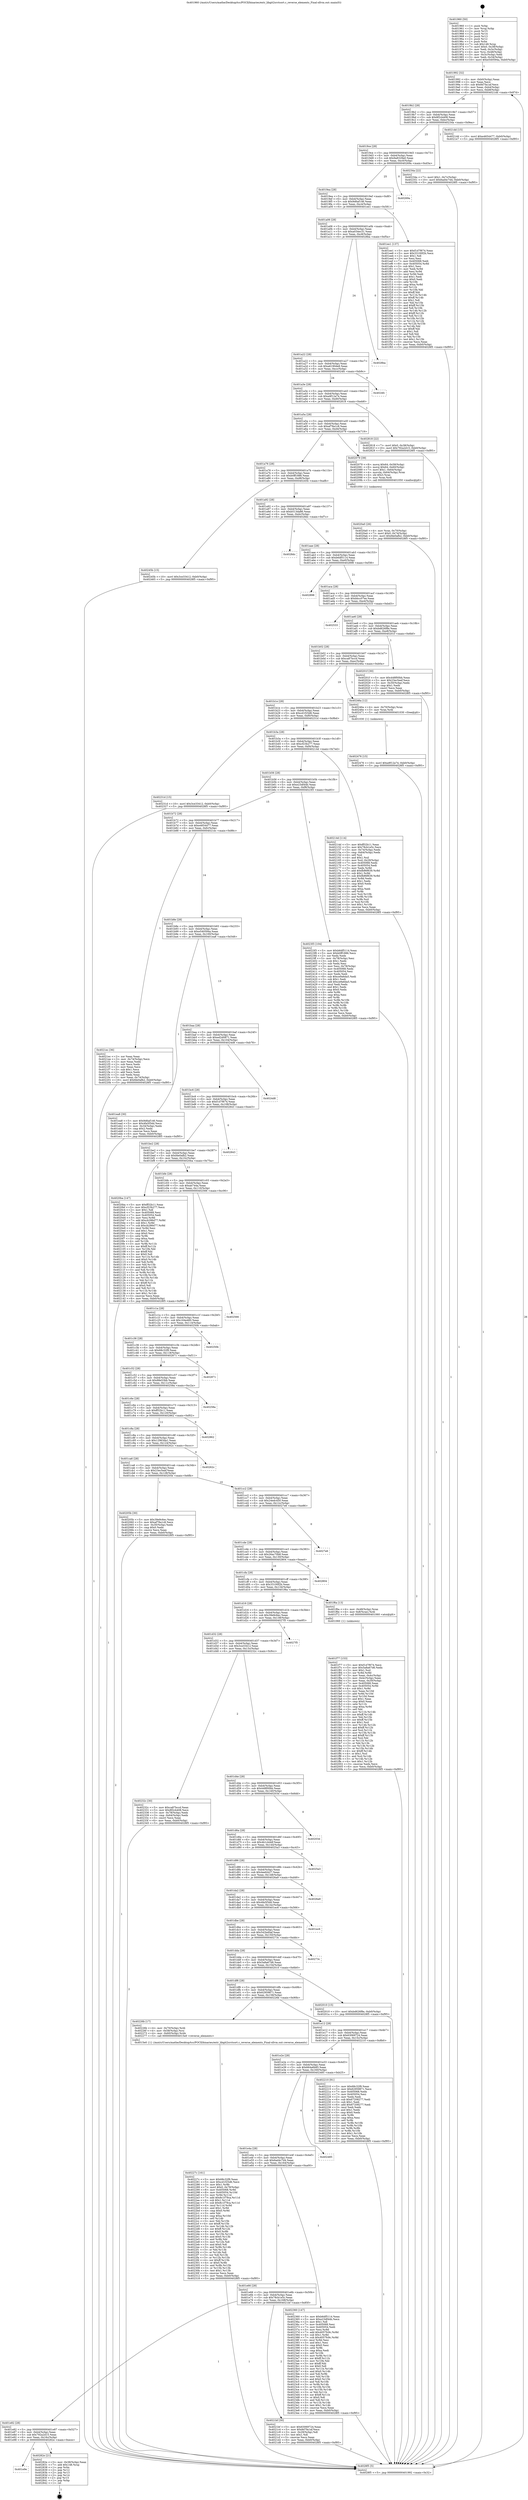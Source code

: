 digraph "0x401960" {
  label = "0x401960 (/mnt/c/Users/mathe/Desktop/tcc/POCII/binaries/extr_libgit2srctsort.c_reverse_elements_Final-ollvm.out::main(0))"
  labelloc = "t"
  node[shape=record]

  Entry [label="",width=0.3,height=0.3,shape=circle,fillcolor=black,style=filled]
  "0x401992" [label="{
     0x401992 [32]\l
     | [instrs]\l
     &nbsp;&nbsp;0x401992 \<+6\>: mov -0xb0(%rbp),%eax\l
     &nbsp;&nbsp;0x401998 \<+2\>: mov %eax,%ecx\l
     &nbsp;&nbsp;0x40199a \<+6\>: sub $0x8d7fa1af,%ecx\l
     &nbsp;&nbsp;0x4019a0 \<+6\>: mov %eax,-0xb4(%rbp)\l
     &nbsp;&nbsp;0x4019a6 \<+6\>: mov %ecx,-0xb8(%rbp)\l
     &nbsp;&nbsp;0x4019ac \<+6\>: je 00000000004021dd \<main+0x87d\>\l
  }"]
  "0x4021dd" [label="{
     0x4021dd [15]\l
     | [instrs]\l
     &nbsp;&nbsp;0x4021dd \<+10\>: movl $0xe4654477,-0xb0(%rbp)\l
     &nbsp;&nbsp;0x4021e7 \<+5\>: jmp 00000000004028f5 \<main+0xf95\>\l
  }"]
  "0x4019b2" [label="{
     0x4019b2 [28]\l
     | [instrs]\l
     &nbsp;&nbsp;0x4019b2 \<+5\>: jmp 00000000004019b7 \<main+0x57\>\l
     &nbsp;&nbsp;0x4019b7 \<+6\>: mov -0xb4(%rbp),%eax\l
     &nbsp;&nbsp;0x4019bd \<+5\>: sub $0x8f2cb408,%eax\l
     &nbsp;&nbsp;0x4019c2 \<+6\>: mov %eax,-0xbc(%rbp)\l
     &nbsp;&nbsp;0x4019c8 \<+6\>: je 000000000040234a \<main+0x9ea\>\l
  }"]
  Exit [label="",width=0.3,height=0.3,shape=circle,fillcolor=black,style=filled,peripheries=2]
  "0x40234a" [label="{
     0x40234a [22]\l
     | [instrs]\l
     &nbsp;&nbsp;0x40234a \<+7\>: movl $0x1,-0x7c(%rbp)\l
     &nbsp;&nbsp;0x402351 \<+10\>: movl $0x6ad4c7d4,-0xb0(%rbp)\l
     &nbsp;&nbsp;0x40235b \<+5\>: jmp 00000000004028f5 \<main+0xf95\>\l
  }"]
  "0x4019ce" [label="{
     0x4019ce [28]\l
     | [instrs]\l
     &nbsp;&nbsp;0x4019ce \<+5\>: jmp 00000000004019d3 \<main+0x73\>\l
     &nbsp;&nbsp;0x4019d3 \<+6\>: mov -0xb4(%rbp),%eax\l
     &nbsp;&nbsp;0x4019d9 \<+5\>: sub $0x9a8329a0,%eax\l
     &nbsp;&nbsp;0x4019de \<+6\>: mov %eax,-0xc0(%rbp)\l
     &nbsp;&nbsp;0x4019e4 \<+6\>: je 000000000040269a \<main+0xd3a\>\l
  }"]
  "0x401e9e" [label="{
     0x401e9e\l
  }", style=dashed]
  "0x40269a" [label="{
     0x40269a\l
  }", style=dashed]
  "0x4019ea" [label="{
     0x4019ea [28]\l
     | [instrs]\l
     &nbsp;&nbsp;0x4019ea \<+5\>: jmp 00000000004019ef \<main+0x8f\>\l
     &nbsp;&nbsp;0x4019ef \<+6\>: mov -0xb4(%rbp),%eax\l
     &nbsp;&nbsp;0x4019f5 \<+5\>: sub $0x9d6af146,%eax\l
     &nbsp;&nbsp;0x4019fa \<+6\>: mov %eax,-0xc4(%rbp)\l
     &nbsp;&nbsp;0x401a00 \<+6\>: je 0000000000401ee1 \<main+0x581\>\l
  }"]
  "0x40282e" [label="{
     0x40282e [21]\l
     | [instrs]\l
     &nbsp;&nbsp;0x40282e \<+3\>: mov -0x38(%rbp),%eax\l
     &nbsp;&nbsp;0x402831 \<+7\>: add $0x148,%rsp\l
     &nbsp;&nbsp;0x402838 \<+1\>: pop %rbx\l
     &nbsp;&nbsp;0x402839 \<+2\>: pop %r12\l
     &nbsp;&nbsp;0x40283b \<+2\>: pop %r13\l
     &nbsp;&nbsp;0x40283d \<+2\>: pop %r14\l
     &nbsp;&nbsp;0x40283f \<+2\>: pop %r15\l
     &nbsp;&nbsp;0x402841 \<+1\>: pop %rbp\l
     &nbsp;&nbsp;0x402842 \<+1\>: ret\l
  }"]
  "0x401ee1" [label="{
     0x401ee1 [137]\l
     | [instrs]\l
     &nbsp;&nbsp;0x401ee1 \<+5\>: mov $0xf1d7f674,%eax\l
     &nbsp;&nbsp;0x401ee6 \<+5\>: mov $0x33100f2b,%ecx\l
     &nbsp;&nbsp;0x401eeb \<+2\>: mov $0x1,%dl\l
     &nbsp;&nbsp;0x401eed \<+2\>: xor %esi,%esi\l
     &nbsp;&nbsp;0x401eef \<+7\>: mov 0x405068,%edi\l
     &nbsp;&nbsp;0x401ef6 \<+8\>: mov 0x405054,%r8d\l
     &nbsp;&nbsp;0x401efe \<+3\>: sub $0x1,%esi\l
     &nbsp;&nbsp;0x401f01 \<+3\>: mov %edi,%r9d\l
     &nbsp;&nbsp;0x401f04 \<+3\>: add %esi,%r9d\l
     &nbsp;&nbsp;0x401f07 \<+4\>: imul %r9d,%edi\l
     &nbsp;&nbsp;0x401f0b \<+3\>: and $0x1,%edi\l
     &nbsp;&nbsp;0x401f0e \<+3\>: cmp $0x0,%edi\l
     &nbsp;&nbsp;0x401f11 \<+4\>: sete %r10b\l
     &nbsp;&nbsp;0x401f15 \<+4\>: cmp $0xa,%r8d\l
     &nbsp;&nbsp;0x401f19 \<+4\>: setl %r11b\l
     &nbsp;&nbsp;0x401f1d \<+3\>: mov %r10b,%bl\l
     &nbsp;&nbsp;0x401f20 \<+3\>: xor $0xff,%bl\l
     &nbsp;&nbsp;0x401f23 \<+3\>: mov %r11b,%r14b\l
     &nbsp;&nbsp;0x401f26 \<+4\>: xor $0xff,%r14b\l
     &nbsp;&nbsp;0x401f2a \<+3\>: xor $0x1,%dl\l
     &nbsp;&nbsp;0x401f2d \<+3\>: mov %bl,%r15b\l
     &nbsp;&nbsp;0x401f30 \<+4\>: and $0xff,%r15b\l
     &nbsp;&nbsp;0x401f34 \<+3\>: and %dl,%r10b\l
     &nbsp;&nbsp;0x401f37 \<+3\>: mov %r14b,%r12b\l
     &nbsp;&nbsp;0x401f3a \<+4\>: and $0xff,%r12b\l
     &nbsp;&nbsp;0x401f3e \<+3\>: and %dl,%r11b\l
     &nbsp;&nbsp;0x401f41 \<+3\>: or %r10b,%r15b\l
     &nbsp;&nbsp;0x401f44 \<+3\>: or %r11b,%r12b\l
     &nbsp;&nbsp;0x401f47 \<+3\>: xor %r12b,%r15b\l
     &nbsp;&nbsp;0x401f4a \<+3\>: or %r14b,%bl\l
     &nbsp;&nbsp;0x401f4d \<+3\>: xor $0xff,%bl\l
     &nbsp;&nbsp;0x401f50 \<+3\>: or $0x1,%dl\l
     &nbsp;&nbsp;0x401f53 \<+2\>: and %dl,%bl\l
     &nbsp;&nbsp;0x401f55 \<+3\>: or %bl,%r15b\l
     &nbsp;&nbsp;0x401f58 \<+4\>: test $0x1,%r15b\l
     &nbsp;&nbsp;0x401f5c \<+3\>: cmovne %ecx,%eax\l
     &nbsp;&nbsp;0x401f5f \<+6\>: mov %eax,-0xb0(%rbp)\l
     &nbsp;&nbsp;0x401f65 \<+5\>: jmp 00000000004028f5 \<main+0xf95\>\l
  }"]
  "0x401a06" [label="{
     0x401a06 [28]\l
     | [instrs]\l
     &nbsp;&nbsp;0x401a06 \<+5\>: jmp 0000000000401a0b \<main+0xab\>\l
     &nbsp;&nbsp;0x401a0b \<+6\>: mov -0xb4(%rbp),%eax\l
     &nbsp;&nbsp;0x401a11 \<+5\>: sub $0xa034ec31,%eax\l
     &nbsp;&nbsp;0x401a16 \<+6\>: mov %eax,-0xc8(%rbp)\l
     &nbsp;&nbsp;0x401a1c \<+6\>: je 00000000004028ba \<main+0xf5a\>\l
  }"]
  "0x402476" [label="{
     0x402476 [15]\l
     | [instrs]\l
     &nbsp;&nbsp;0x402476 \<+10\>: movl $0xa9f12a74,-0xb0(%rbp)\l
     &nbsp;&nbsp;0x402480 \<+5\>: jmp 00000000004028f5 \<main+0xf95\>\l
  }"]
  "0x4028ba" [label="{
     0x4028ba\l
  }", style=dashed]
  "0x401a22" [label="{
     0x401a22 [28]\l
     | [instrs]\l
     &nbsp;&nbsp;0x401a22 \<+5\>: jmp 0000000000401a27 \<main+0xc7\>\l
     &nbsp;&nbsp;0x401a27 \<+6\>: mov -0xb4(%rbp),%eax\l
     &nbsp;&nbsp;0x401a2d \<+5\>: sub $0xa6190de8,%eax\l
     &nbsp;&nbsp;0x401a32 \<+6\>: mov %eax,-0xcc(%rbp)\l
     &nbsp;&nbsp;0x401a38 \<+6\>: je 00000000004024fc \<main+0xb9c\>\l
  }"]
  "0x40227c" [label="{
     0x40227c [161]\l
     | [instrs]\l
     &nbsp;&nbsp;0x40227c \<+5\>: mov $0x68c32f9,%eax\l
     &nbsp;&nbsp;0x402281 \<+5\>: mov $0xcd1f25d6,%ecx\l
     &nbsp;&nbsp;0x402286 \<+3\>: mov $0x1,%r8b\l
     &nbsp;&nbsp;0x402289 \<+7\>: movl $0x0,-0x78(%rbp)\l
     &nbsp;&nbsp;0x402290 \<+8\>: mov 0x405068,%r9d\l
     &nbsp;&nbsp;0x402298 \<+8\>: mov 0x405054,%r10d\l
     &nbsp;&nbsp;0x4022a0 \<+3\>: mov %r9d,%r11d\l
     &nbsp;&nbsp;0x4022a3 \<+7\>: add $0x8c1f79ca,%r11d\l
     &nbsp;&nbsp;0x4022aa \<+4\>: sub $0x1,%r11d\l
     &nbsp;&nbsp;0x4022ae \<+7\>: sub $0x8c1f79ca,%r11d\l
     &nbsp;&nbsp;0x4022b5 \<+4\>: imul %r11d,%r9d\l
     &nbsp;&nbsp;0x4022b9 \<+4\>: and $0x1,%r9d\l
     &nbsp;&nbsp;0x4022bd \<+4\>: cmp $0x0,%r9d\l
     &nbsp;&nbsp;0x4022c1 \<+3\>: sete %bl\l
     &nbsp;&nbsp;0x4022c4 \<+4\>: cmp $0xa,%r10d\l
     &nbsp;&nbsp;0x4022c8 \<+4\>: setl %r14b\l
     &nbsp;&nbsp;0x4022cc \<+3\>: mov %bl,%r15b\l
     &nbsp;&nbsp;0x4022cf \<+4\>: xor $0xff,%r15b\l
     &nbsp;&nbsp;0x4022d3 \<+3\>: mov %r14b,%r12b\l
     &nbsp;&nbsp;0x4022d6 \<+4\>: xor $0xff,%r12b\l
     &nbsp;&nbsp;0x4022da \<+4\>: xor $0x0,%r8b\l
     &nbsp;&nbsp;0x4022de \<+3\>: mov %r15b,%r13b\l
     &nbsp;&nbsp;0x4022e1 \<+4\>: and $0x0,%r13b\l
     &nbsp;&nbsp;0x4022e5 \<+3\>: and %r8b,%bl\l
     &nbsp;&nbsp;0x4022e8 \<+3\>: mov %r12b,%dl\l
     &nbsp;&nbsp;0x4022eb \<+3\>: and $0x0,%dl\l
     &nbsp;&nbsp;0x4022ee \<+3\>: and %r8b,%r14b\l
     &nbsp;&nbsp;0x4022f1 \<+3\>: or %bl,%r13b\l
     &nbsp;&nbsp;0x4022f4 \<+3\>: or %r14b,%dl\l
     &nbsp;&nbsp;0x4022f7 \<+3\>: xor %dl,%r13b\l
     &nbsp;&nbsp;0x4022fa \<+3\>: or %r12b,%r15b\l
     &nbsp;&nbsp;0x4022fd \<+4\>: xor $0xff,%r15b\l
     &nbsp;&nbsp;0x402301 \<+4\>: or $0x0,%r8b\l
     &nbsp;&nbsp;0x402305 \<+3\>: and %r8b,%r15b\l
     &nbsp;&nbsp;0x402308 \<+3\>: or %r15b,%r13b\l
     &nbsp;&nbsp;0x40230b \<+4\>: test $0x1,%r13b\l
     &nbsp;&nbsp;0x40230f \<+3\>: cmovne %ecx,%eax\l
     &nbsp;&nbsp;0x402312 \<+6\>: mov %eax,-0xb0(%rbp)\l
     &nbsp;&nbsp;0x402318 \<+5\>: jmp 00000000004028f5 \<main+0xf95\>\l
  }"]
  "0x4024fc" [label="{
     0x4024fc\l
  }", style=dashed]
  "0x401a3e" [label="{
     0x401a3e [28]\l
     | [instrs]\l
     &nbsp;&nbsp;0x401a3e \<+5\>: jmp 0000000000401a43 \<main+0xe3\>\l
     &nbsp;&nbsp;0x401a43 \<+6\>: mov -0xb4(%rbp),%eax\l
     &nbsp;&nbsp;0x401a49 \<+5\>: sub $0xa9f12a74,%eax\l
     &nbsp;&nbsp;0x401a4e \<+6\>: mov %eax,-0xd0(%rbp)\l
     &nbsp;&nbsp;0x401a54 \<+6\>: je 0000000000402818 \<main+0xeb8\>\l
  }"]
  "0x401e82" [label="{
     0x401e82 [28]\l
     | [instrs]\l
     &nbsp;&nbsp;0x401e82 \<+5\>: jmp 0000000000401e87 \<main+0x527\>\l
     &nbsp;&nbsp;0x401e87 \<+6\>: mov -0xb4(%rbp),%eax\l
     &nbsp;&nbsp;0x401e8d \<+5\>: sub $0x792a2d15,%eax\l
     &nbsp;&nbsp;0x401e92 \<+6\>: mov %eax,-0x16c(%rbp)\l
     &nbsp;&nbsp;0x401e98 \<+6\>: je 000000000040282e \<main+0xece\>\l
  }"]
  "0x402818" [label="{
     0x402818 [22]\l
     | [instrs]\l
     &nbsp;&nbsp;0x402818 \<+7\>: movl $0x0,-0x38(%rbp)\l
     &nbsp;&nbsp;0x40281f \<+10\>: movl $0x792a2d15,-0xb0(%rbp)\l
     &nbsp;&nbsp;0x402829 \<+5\>: jmp 00000000004028f5 \<main+0xf95\>\l
  }"]
  "0x401a5a" [label="{
     0x401a5a [28]\l
     | [instrs]\l
     &nbsp;&nbsp;0x401a5a \<+5\>: jmp 0000000000401a5f \<main+0xff\>\l
     &nbsp;&nbsp;0x401a5f \<+6\>: mov -0xb4(%rbp),%eax\l
     &nbsp;&nbsp;0x401a65 \<+5\>: sub $0xaf78a1c8,%eax\l
     &nbsp;&nbsp;0x401a6a \<+6\>: mov %eax,-0xd4(%rbp)\l
     &nbsp;&nbsp;0x401a70 \<+6\>: je 0000000000402079 \<main+0x719\>\l
  }"]
  "0x4021bf" [label="{
     0x4021bf [30]\l
     | [instrs]\l
     &nbsp;&nbsp;0x4021bf \<+5\>: mov $0x63069724,%eax\l
     &nbsp;&nbsp;0x4021c4 \<+5\>: mov $0x8d7fa1af,%ecx\l
     &nbsp;&nbsp;0x4021c9 \<+3\>: mov -0x29(%rbp),%dl\l
     &nbsp;&nbsp;0x4021cc \<+3\>: test $0x1,%dl\l
     &nbsp;&nbsp;0x4021cf \<+3\>: cmovne %ecx,%eax\l
     &nbsp;&nbsp;0x4021d2 \<+6\>: mov %eax,-0xb0(%rbp)\l
     &nbsp;&nbsp;0x4021d8 \<+5\>: jmp 00000000004028f5 \<main+0xf95\>\l
  }"]
  "0x402079" [label="{
     0x402079 [39]\l
     | [instrs]\l
     &nbsp;&nbsp;0x402079 \<+8\>: movq $0x64,-0x58(%rbp)\l
     &nbsp;&nbsp;0x402081 \<+8\>: movq $0x64,-0x60(%rbp)\l
     &nbsp;&nbsp;0x402089 \<+7\>: movl $0x1,-0x64(%rbp)\l
     &nbsp;&nbsp;0x402090 \<+4\>: movslq -0x64(%rbp),%rax\l
     &nbsp;&nbsp;0x402094 \<+4\>: shl $0x3,%rax\l
     &nbsp;&nbsp;0x402098 \<+3\>: mov %rax,%rdi\l
     &nbsp;&nbsp;0x40209b \<+5\>: call 0000000000401050 \<malloc@plt\>\l
     | [calls]\l
     &nbsp;&nbsp;0x401050 \{1\} (unknown)\l
  }"]
  "0x401a76" [label="{
     0x401a76 [28]\l
     | [instrs]\l
     &nbsp;&nbsp;0x401a76 \<+5\>: jmp 0000000000401a7b \<main+0x11b\>\l
     &nbsp;&nbsp;0x401a7b \<+6\>: mov -0xb4(%rbp),%eax\l
     &nbsp;&nbsp;0x401a81 \<+5\>: sub $0xb0ff1886,%eax\l
     &nbsp;&nbsp;0x401a86 \<+6\>: mov %eax,-0xd8(%rbp)\l
     &nbsp;&nbsp;0x401a8c \<+6\>: je 000000000040245b \<main+0xafb\>\l
  }"]
  "0x401e66" [label="{
     0x401e66 [28]\l
     | [instrs]\l
     &nbsp;&nbsp;0x401e66 \<+5\>: jmp 0000000000401e6b \<main+0x50b\>\l
     &nbsp;&nbsp;0x401e6b \<+6\>: mov -0xb4(%rbp),%eax\l
     &nbsp;&nbsp;0x401e71 \<+5\>: sub $0x78cb1e5c,%eax\l
     &nbsp;&nbsp;0x401e76 \<+6\>: mov %eax,-0x168(%rbp)\l
     &nbsp;&nbsp;0x401e7c \<+6\>: je 00000000004021bf \<main+0x85f\>\l
  }"]
  "0x40245b" [label="{
     0x40245b [15]\l
     | [instrs]\l
     &nbsp;&nbsp;0x40245b \<+10\>: movl $0x3ce33412,-0xb0(%rbp)\l
     &nbsp;&nbsp;0x402465 \<+5\>: jmp 00000000004028f5 \<main+0xf95\>\l
  }"]
  "0x401a92" [label="{
     0x401a92 [28]\l
     | [instrs]\l
     &nbsp;&nbsp;0x401a92 \<+5\>: jmp 0000000000401a97 \<main+0x137\>\l
     &nbsp;&nbsp;0x401a97 \<+6\>: mov -0xb4(%rbp),%eax\l
     &nbsp;&nbsp;0x401a9d \<+5\>: sub $0xb513da86,%eax\l
     &nbsp;&nbsp;0x401aa2 \<+6\>: mov %eax,-0xdc(%rbp)\l
     &nbsp;&nbsp;0x401aa8 \<+6\>: je 00000000004028dc \<main+0xf7c\>\l
  }"]
  "0x402360" [label="{
     0x402360 [147]\l
     | [instrs]\l
     &nbsp;&nbsp;0x402360 \<+5\>: mov $0xb6df5114,%eax\l
     &nbsp;&nbsp;0x402365 \<+5\>: mov $0xe23df44b,%ecx\l
     &nbsp;&nbsp;0x40236a \<+2\>: mov $0x1,%dl\l
     &nbsp;&nbsp;0x40236c \<+7\>: mov 0x405068,%esi\l
     &nbsp;&nbsp;0x402373 \<+7\>: mov 0x405054,%edi\l
     &nbsp;&nbsp;0x40237a \<+3\>: mov %esi,%r8d\l
     &nbsp;&nbsp;0x40237d \<+7\>: add $0x4057fc9c,%r8d\l
     &nbsp;&nbsp;0x402384 \<+4\>: sub $0x1,%r8d\l
     &nbsp;&nbsp;0x402388 \<+7\>: sub $0x4057fc9c,%r8d\l
     &nbsp;&nbsp;0x40238f \<+4\>: imul %r8d,%esi\l
     &nbsp;&nbsp;0x402393 \<+3\>: and $0x1,%esi\l
     &nbsp;&nbsp;0x402396 \<+3\>: cmp $0x0,%esi\l
     &nbsp;&nbsp;0x402399 \<+4\>: sete %r9b\l
     &nbsp;&nbsp;0x40239d \<+3\>: cmp $0xa,%edi\l
     &nbsp;&nbsp;0x4023a0 \<+4\>: setl %r10b\l
     &nbsp;&nbsp;0x4023a4 \<+3\>: mov %r9b,%r11b\l
     &nbsp;&nbsp;0x4023a7 \<+4\>: xor $0xff,%r11b\l
     &nbsp;&nbsp;0x4023ab \<+3\>: mov %r10b,%bl\l
     &nbsp;&nbsp;0x4023ae \<+3\>: xor $0xff,%bl\l
     &nbsp;&nbsp;0x4023b1 \<+3\>: xor $0x0,%dl\l
     &nbsp;&nbsp;0x4023b4 \<+3\>: mov %r11b,%r14b\l
     &nbsp;&nbsp;0x4023b7 \<+4\>: and $0x0,%r14b\l
     &nbsp;&nbsp;0x4023bb \<+3\>: and %dl,%r9b\l
     &nbsp;&nbsp;0x4023be \<+3\>: mov %bl,%r15b\l
     &nbsp;&nbsp;0x4023c1 \<+4\>: and $0x0,%r15b\l
     &nbsp;&nbsp;0x4023c5 \<+3\>: and %dl,%r10b\l
     &nbsp;&nbsp;0x4023c8 \<+3\>: or %r9b,%r14b\l
     &nbsp;&nbsp;0x4023cb \<+3\>: or %r10b,%r15b\l
     &nbsp;&nbsp;0x4023ce \<+3\>: xor %r15b,%r14b\l
     &nbsp;&nbsp;0x4023d1 \<+3\>: or %bl,%r11b\l
     &nbsp;&nbsp;0x4023d4 \<+4\>: xor $0xff,%r11b\l
     &nbsp;&nbsp;0x4023d8 \<+3\>: or $0x0,%dl\l
     &nbsp;&nbsp;0x4023db \<+3\>: and %dl,%r11b\l
     &nbsp;&nbsp;0x4023de \<+3\>: or %r11b,%r14b\l
     &nbsp;&nbsp;0x4023e1 \<+4\>: test $0x1,%r14b\l
     &nbsp;&nbsp;0x4023e5 \<+3\>: cmovne %ecx,%eax\l
     &nbsp;&nbsp;0x4023e8 \<+6\>: mov %eax,-0xb0(%rbp)\l
     &nbsp;&nbsp;0x4023ee \<+5\>: jmp 00000000004028f5 \<main+0xf95\>\l
  }"]
  "0x4028dc" [label="{
     0x4028dc\l
  }", style=dashed]
  "0x401aae" [label="{
     0x401aae [28]\l
     | [instrs]\l
     &nbsp;&nbsp;0x401aae \<+5\>: jmp 0000000000401ab3 \<main+0x153\>\l
     &nbsp;&nbsp;0x401ab3 \<+6\>: mov -0xb4(%rbp),%eax\l
     &nbsp;&nbsp;0x401ab9 \<+5\>: sub $0xb6df5114,%eax\l
     &nbsp;&nbsp;0x401abe \<+6\>: mov %eax,-0xe0(%rbp)\l
     &nbsp;&nbsp;0x401ac4 \<+6\>: je 0000000000402898 \<main+0xf38\>\l
  }"]
  "0x401e4a" [label="{
     0x401e4a [28]\l
     | [instrs]\l
     &nbsp;&nbsp;0x401e4a \<+5\>: jmp 0000000000401e4f \<main+0x4ef\>\l
     &nbsp;&nbsp;0x401e4f \<+6\>: mov -0xb4(%rbp),%eax\l
     &nbsp;&nbsp;0x401e55 \<+5\>: sub $0x6ad4c7d4,%eax\l
     &nbsp;&nbsp;0x401e5a \<+6\>: mov %eax,-0x164(%rbp)\l
     &nbsp;&nbsp;0x401e60 \<+6\>: je 0000000000402360 \<main+0xa00\>\l
  }"]
  "0x402898" [label="{
     0x402898\l
  }", style=dashed]
  "0x401aca" [label="{
     0x401aca [28]\l
     | [instrs]\l
     &nbsp;&nbsp;0x401aca \<+5\>: jmp 0000000000401acf \<main+0x16f\>\l
     &nbsp;&nbsp;0x401acf \<+6\>: mov -0xb4(%rbp),%eax\l
     &nbsp;&nbsp;0x401ad5 \<+5\>: sub $0xbbcc07ee,%eax\l
     &nbsp;&nbsp;0x401ada \<+6\>: mov %eax,-0xe4(%rbp)\l
     &nbsp;&nbsp;0x401ae0 \<+6\>: je 0000000000402533 \<main+0xbd3\>\l
  }"]
  "0x402485" [label="{
     0x402485\l
  }", style=dashed]
  "0x402533" [label="{
     0x402533\l
  }", style=dashed]
  "0x401ae6" [label="{
     0x401ae6 [28]\l
     | [instrs]\l
     &nbsp;&nbsp;0x401ae6 \<+5\>: jmp 0000000000401aeb \<main+0x18b\>\l
     &nbsp;&nbsp;0x401aeb \<+6\>: mov -0xb4(%rbp),%eax\l
     &nbsp;&nbsp;0x401af1 \<+5\>: sub $0xbd626f8e,%eax\l
     &nbsp;&nbsp;0x401af6 \<+6\>: mov %eax,-0xe8(%rbp)\l
     &nbsp;&nbsp;0x401afc \<+6\>: je 000000000040201f \<main+0x6bf\>\l
  }"]
  "0x401e2e" [label="{
     0x401e2e [28]\l
     | [instrs]\l
     &nbsp;&nbsp;0x401e2e \<+5\>: jmp 0000000000401e33 \<main+0x4d3\>\l
     &nbsp;&nbsp;0x401e33 \<+6\>: mov -0xb4(%rbp),%eax\l
     &nbsp;&nbsp;0x401e39 \<+5\>: sub $0x664a6b85,%eax\l
     &nbsp;&nbsp;0x401e3e \<+6\>: mov %eax,-0x160(%rbp)\l
     &nbsp;&nbsp;0x401e44 \<+6\>: je 0000000000402485 \<main+0xb25\>\l
  }"]
  "0x40201f" [label="{
     0x40201f [30]\l
     | [instrs]\l
     &nbsp;&nbsp;0x40201f \<+5\>: mov $0x448f00bb,%eax\l
     &nbsp;&nbsp;0x402024 \<+5\>: mov $0x23ec5eef,%ecx\l
     &nbsp;&nbsp;0x402029 \<+3\>: mov -0x30(%rbp),%edx\l
     &nbsp;&nbsp;0x40202c \<+3\>: cmp $0x1,%edx\l
     &nbsp;&nbsp;0x40202f \<+3\>: cmovl %ecx,%eax\l
     &nbsp;&nbsp;0x402032 \<+6\>: mov %eax,-0xb0(%rbp)\l
     &nbsp;&nbsp;0x402038 \<+5\>: jmp 00000000004028f5 \<main+0xf95\>\l
  }"]
  "0x401b02" [label="{
     0x401b02 [28]\l
     | [instrs]\l
     &nbsp;&nbsp;0x401b02 \<+5\>: jmp 0000000000401b07 \<main+0x1a7\>\l
     &nbsp;&nbsp;0x401b07 \<+6\>: mov -0xb4(%rbp),%eax\l
     &nbsp;&nbsp;0x401b0d \<+5\>: sub $0xca87bccd,%eax\l
     &nbsp;&nbsp;0x401b12 \<+6\>: mov %eax,-0xec(%rbp)\l
     &nbsp;&nbsp;0x401b18 \<+6\>: je 000000000040246a \<main+0xb0a\>\l
  }"]
  "0x402210" [label="{
     0x402210 [91]\l
     | [instrs]\l
     &nbsp;&nbsp;0x402210 \<+5\>: mov $0x68c32f9,%eax\l
     &nbsp;&nbsp;0x402215 \<+5\>: mov $0x62959871,%ecx\l
     &nbsp;&nbsp;0x40221a \<+7\>: mov 0x405068,%edx\l
     &nbsp;&nbsp;0x402221 \<+7\>: mov 0x405054,%esi\l
     &nbsp;&nbsp;0x402228 \<+2\>: mov %edx,%edi\l
     &nbsp;&nbsp;0x40222a \<+6\>: sub $0x67208277,%edi\l
     &nbsp;&nbsp;0x402230 \<+3\>: sub $0x1,%edi\l
     &nbsp;&nbsp;0x402233 \<+6\>: add $0x67208277,%edi\l
     &nbsp;&nbsp;0x402239 \<+3\>: imul %edi,%edx\l
     &nbsp;&nbsp;0x40223c \<+3\>: and $0x1,%edx\l
     &nbsp;&nbsp;0x40223f \<+3\>: cmp $0x0,%edx\l
     &nbsp;&nbsp;0x402242 \<+4\>: sete %r8b\l
     &nbsp;&nbsp;0x402246 \<+3\>: cmp $0xa,%esi\l
     &nbsp;&nbsp;0x402249 \<+4\>: setl %r9b\l
     &nbsp;&nbsp;0x40224d \<+3\>: mov %r8b,%r10b\l
     &nbsp;&nbsp;0x402250 \<+3\>: and %r9b,%r10b\l
     &nbsp;&nbsp;0x402253 \<+3\>: xor %r9b,%r8b\l
     &nbsp;&nbsp;0x402256 \<+3\>: or %r8b,%r10b\l
     &nbsp;&nbsp;0x402259 \<+4\>: test $0x1,%r10b\l
     &nbsp;&nbsp;0x40225d \<+3\>: cmovne %ecx,%eax\l
     &nbsp;&nbsp;0x402260 \<+6\>: mov %eax,-0xb0(%rbp)\l
     &nbsp;&nbsp;0x402266 \<+5\>: jmp 00000000004028f5 \<main+0xf95\>\l
  }"]
  "0x40246a" [label="{
     0x40246a [12]\l
     | [instrs]\l
     &nbsp;&nbsp;0x40246a \<+4\>: mov -0x70(%rbp),%rax\l
     &nbsp;&nbsp;0x40246e \<+3\>: mov %rax,%rdi\l
     &nbsp;&nbsp;0x402471 \<+5\>: call 0000000000401030 \<free@plt\>\l
     | [calls]\l
     &nbsp;&nbsp;0x401030 \{1\} (unknown)\l
  }"]
  "0x401b1e" [label="{
     0x401b1e [28]\l
     | [instrs]\l
     &nbsp;&nbsp;0x401b1e \<+5\>: jmp 0000000000401b23 \<main+0x1c3\>\l
     &nbsp;&nbsp;0x401b23 \<+6\>: mov -0xb4(%rbp),%eax\l
     &nbsp;&nbsp;0x401b29 \<+5\>: sub $0xcd1f25d6,%eax\l
     &nbsp;&nbsp;0x401b2e \<+6\>: mov %eax,-0xf0(%rbp)\l
     &nbsp;&nbsp;0x401b34 \<+6\>: je 000000000040231d \<main+0x9bd\>\l
  }"]
  "0x401e12" [label="{
     0x401e12 [28]\l
     | [instrs]\l
     &nbsp;&nbsp;0x401e12 \<+5\>: jmp 0000000000401e17 \<main+0x4b7\>\l
     &nbsp;&nbsp;0x401e17 \<+6\>: mov -0xb4(%rbp),%eax\l
     &nbsp;&nbsp;0x401e1d \<+5\>: sub $0x63069724,%eax\l
     &nbsp;&nbsp;0x401e22 \<+6\>: mov %eax,-0x15c(%rbp)\l
     &nbsp;&nbsp;0x401e28 \<+6\>: je 0000000000402210 \<main+0x8b0\>\l
  }"]
  "0x40231d" [label="{
     0x40231d [15]\l
     | [instrs]\l
     &nbsp;&nbsp;0x40231d \<+10\>: movl $0x3ce33412,-0xb0(%rbp)\l
     &nbsp;&nbsp;0x402327 \<+5\>: jmp 00000000004028f5 \<main+0xf95\>\l
  }"]
  "0x401b3a" [label="{
     0x401b3a [28]\l
     | [instrs]\l
     &nbsp;&nbsp;0x401b3a \<+5\>: jmp 0000000000401b3f \<main+0x1df\>\l
     &nbsp;&nbsp;0x401b3f \<+6\>: mov -0xb4(%rbp),%eax\l
     &nbsp;&nbsp;0x401b45 \<+5\>: sub $0xcf23b277,%eax\l
     &nbsp;&nbsp;0x401b4a \<+6\>: mov %eax,-0xf4(%rbp)\l
     &nbsp;&nbsp;0x401b50 \<+6\>: je 000000000040214d \<main+0x7ed\>\l
  }"]
  "0x40226b" [label="{
     0x40226b [17]\l
     | [instrs]\l
     &nbsp;&nbsp;0x40226b \<+4\>: mov -0x70(%rbp),%rdi\l
     &nbsp;&nbsp;0x40226f \<+4\>: mov -0x58(%rbp),%rsi\l
     &nbsp;&nbsp;0x402273 \<+4\>: mov -0x60(%rbp),%rdx\l
     &nbsp;&nbsp;0x402277 \<+5\>: call 00000000004015e0 \<reverse_elements\>\l
     | [calls]\l
     &nbsp;&nbsp;0x4015e0 \{1\} (/mnt/c/Users/mathe/Desktop/tcc/POCII/binaries/extr_libgit2srctsort.c_reverse_elements_Final-ollvm.out::reverse_elements)\l
  }"]
  "0x40214d" [label="{
     0x40214d [114]\l
     | [instrs]\l
     &nbsp;&nbsp;0x40214d \<+5\>: mov $0xff32b11,%eax\l
     &nbsp;&nbsp;0x402152 \<+5\>: mov $0x78cb1e5c,%ecx\l
     &nbsp;&nbsp;0x402157 \<+3\>: mov -0x74(%rbp),%edx\l
     &nbsp;&nbsp;0x40215a \<+3\>: cmp -0x64(%rbp),%edx\l
     &nbsp;&nbsp;0x40215d \<+4\>: setl %sil\l
     &nbsp;&nbsp;0x402161 \<+4\>: and $0x1,%sil\l
     &nbsp;&nbsp;0x402165 \<+4\>: mov %sil,-0x29(%rbp)\l
     &nbsp;&nbsp;0x402169 \<+7\>: mov 0x405068,%edx\l
     &nbsp;&nbsp;0x402170 \<+7\>: mov 0x405054,%edi\l
     &nbsp;&nbsp;0x402177 \<+3\>: mov %edx,%r8d\l
     &nbsp;&nbsp;0x40217a \<+7\>: add $0xfb86f639,%r8d\l
     &nbsp;&nbsp;0x402181 \<+4\>: sub $0x1,%r8d\l
     &nbsp;&nbsp;0x402185 \<+7\>: sub $0xfb86f639,%r8d\l
     &nbsp;&nbsp;0x40218c \<+4\>: imul %r8d,%edx\l
     &nbsp;&nbsp;0x402190 \<+3\>: and $0x1,%edx\l
     &nbsp;&nbsp;0x402193 \<+3\>: cmp $0x0,%edx\l
     &nbsp;&nbsp;0x402196 \<+4\>: sete %sil\l
     &nbsp;&nbsp;0x40219a \<+3\>: cmp $0xa,%edi\l
     &nbsp;&nbsp;0x40219d \<+4\>: setl %r9b\l
     &nbsp;&nbsp;0x4021a1 \<+3\>: mov %sil,%r10b\l
     &nbsp;&nbsp;0x4021a4 \<+3\>: and %r9b,%r10b\l
     &nbsp;&nbsp;0x4021a7 \<+3\>: xor %r9b,%sil\l
     &nbsp;&nbsp;0x4021aa \<+3\>: or %sil,%r10b\l
     &nbsp;&nbsp;0x4021ad \<+4\>: test $0x1,%r10b\l
     &nbsp;&nbsp;0x4021b1 \<+3\>: cmovne %ecx,%eax\l
     &nbsp;&nbsp;0x4021b4 \<+6\>: mov %eax,-0xb0(%rbp)\l
     &nbsp;&nbsp;0x4021ba \<+5\>: jmp 00000000004028f5 \<main+0xf95\>\l
  }"]
  "0x401b56" [label="{
     0x401b56 [28]\l
     | [instrs]\l
     &nbsp;&nbsp;0x401b56 \<+5\>: jmp 0000000000401b5b \<main+0x1fb\>\l
     &nbsp;&nbsp;0x401b5b \<+6\>: mov -0xb4(%rbp),%eax\l
     &nbsp;&nbsp;0x401b61 \<+5\>: sub $0xe23df44b,%eax\l
     &nbsp;&nbsp;0x401b66 \<+6\>: mov %eax,-0xf8(%rbp)\l
     &nbsp;&nbsp;0x401b6c \<+6\>: je 00000000004023f3 \<main+0xa93\>\l
  }"]
  "0x4020a0" [label="{
     0x4020a0 [26]\l
     | [instrs]\l
     &nbsp;&nbsp;0x4020a0 \<+4\>: mov %rax,-0x70(%rbp)\l
     &nbsp;&nbsp;0x4020a4 \<+7\>: movl $0x0,-0x74(%rbp)\l
     &nbsp;&nbsp;0x4020ab \<+10\>: movl $0xfde0afb2,-0xb0(%rbp)\l
     &nbsp;&nbsp;0x4020b5 \<+5\>: jmp 00000000004028f5 \<main+0xf95\>\l
  }"]
  "0x4023f3" [label="{
     0x4023f3 [104]\l
     | [instrs]\l
     &nbsp;&nbsp;0x4023f3 \<+5\>: mov $0xb6df5114,%eax\l
     &nbsp;&nbsp;0x4023f8 \<+5\>: mov $0xb0ff1886,%ecx\l
     &nbsp;&nbsp;0x4023fd \<+2\>: xor %edx,%edx\l
     &nbsp;&nbsp;0x4023ff \<+3\>: mov -0x78(%rbp),%esi\l
     &nbsp;&nbsp;0x402402 \<+3\>: sub $0x1,%edx\l
     &nbsp;&nbsp;0x402405 \<+2\>: sub %edx,%esi\l
     &nbsp;&nbsp;0x402407 \<+3\>: mov %esi,-0x78(%rbp)\l
     &nbsp;&nbsp;0x40240a \<+7\>: mov 0x405068,%edx\l
     &nbsp;&nbsp;0x402411 \<+7\>: mov 0x405054,%esi\l
     &nbsp;&nbsp;0x402418 \<+2\>: mov %edx,%edi\l
     &nbsp;&nbsp;0x40241a \<+6\>: sub $0xce9a6da5,%edi\l
     &nbsp;&nbsp;0x402420 \<+3\>: sub $0x1,%edi\l
     &nbsp;&nbsp;0x402423 \<+6\>: add $0xce9a6da5,%edi\l
     &nbsp;&nbsp;0x402429 \<+3\>: imul %edi,%edx\l
     &nbsp;&nbsp;0x40242c \<+3\>: and $0x1,%edx\l
     &nbsp;&nbsp;0x40242f \<+3\>: cmp $0x0,%edx\l
     &nbsp;&nbsp;0x402432 \<+4\>: sete %r8b\l
     &nbsp;&nbsp;0x402436 \<+3\>: cmp $0xa,%esi\l
     &nbsp;&nbsp;0x402439 \<+4\>: setl %r9b\l
     &nbsp;&nbsp;0x40243d \<+3\>: mov %r8b,%r10b\l
     &nbsp;&nbsp;0x402440 \<+3\>: and %r9b,%r10b\l
     &nbsp;&nbsp;0x402443 \<+3\>: xor %r9b,%r8b\l
     &nbsp;&nbsp;0x402446 \<+3\>: or %r8b,%r10b\l
     &nbsp;&nbsp;0x402449 \<+4\>: test $0x1,%r10b\l
     &nbsp;&nbsp;0x40244d \<+3\>: cmovne %ecx,%eax\l
     &nbsp;&nbsp;0x402450 \<+6\>: mov %eax,-0xb0(%rbp)\l
     &nbsp;&nbsp;0x402456 \<+5\>: jmp 00000000004028f5 \<main+0xf95\>\l
  }"]
  "0x401b72" [label="{
     0x401b72 [28]\l
     | [instrs]\l
     &nbsp;&nbsp;0x401b72 \<+5\>: jmp 0000000000401b77 \<main+0x217\>\l
     &nbsp;&nbsp;0x401b77 \<+6\>: mov -0xb4(%rbp),%eax\l
     &nbsp;&nbsp;0x401b7d \<+5\>: sub $0xe4654477,%eax\l
     &nbsp;&nbsp;0x401b82 \<+6\>: mov %eax,-0xfc(%rbp)\l
     &nbsp;&nbsp;0x401b88 \<+6\>: je 00000000004021ec \<main+0x88c\>\l
  }"]
  "0x401df6" [label="{
     0x401df6 [28]\l
     | [instrs]\l
     &nbsp;&nbsp;0x401df6 \<+5\>: jmp 0000000000401dfb \<main+0x49b\>\l
     &nbsp;&nbsp;0x401dfb \<+6\>: mov -0xb4(%rbp),%eax\l
     &nbsp;&nbsp;0x401e01 \<+5\>: sub $0x62959871,%eax\l
     &nbsp;&nbsp;0x401e06 \<+6\>: mov %eax,-0x158(%rbp)\l
     &nbsp;&nbsp;0x401e0c \<+6\>: je 000000000040226b \<main+0x90b\>\l
  }"]
  "0x4021ec" [label="{
     0x4021ec [36]\l
     | [instrs]\l
     &nbsp;&nbsp;0x4021ec \<+2\>: xor %eax,%eax\l
     &nbsp;&nbsp;0x4021ee \<+3\>: mov -0x74(%rbp),%ecx\l
     &nbsp;&nbsp;0x4021f1 \<+2\>: mov %eax,%edx\l
     &nbsp;&nbsp;0x4021f3 \<+2\>: sub %ecx,%edx\l
     &nbsp;&nbsp;0x4021f5 \<+2\>: mov %eax,%ecx\l
     &nbsp;&nbsp;0x4021f7 \<+3\>: sub $0x1,%ecx\l
     &nbsp;&nbsp;0x4021fa \<+2\>: add %ecx,%edx\l
     &nbsp;&nbsp;0x4021fc \<+2\>: sub %edx,%eax\l
     &nbsp;&nbsp;0x4021fe \<+3\>: mov %eax,-0x74(%rbp)\l
     &nbsp;&nbsp;0x402201 \<+10\>: movl $0xfde0afb2,-0xb0(%rbp)\l
     &nbsp;&nbsp;0x40220b \<+5\>: jmp 00000000004028f5 \<main+0xf95\>\l
  }"]
  "0x401b8e" [label="{
     0x401b8e [28]\l
     | [instrs]\l
     &nbsp;&nbsp;0x401b8e \<+5\>: jmp 0000000000401b93 \<main+0x233\>\l
     &nbsp;&nbsp;0x401b93 \<+6\>: mov -0xb4(%rbp),%eax\l
     &nbsp;&nbsp;0x401b99 \<+5\>: sub $0xe540594a,%eax\l
     &nbsp;&nbsp;0x401b9e \<+6\>: mov %eax,-0x100(%rbp)\l
     &nbsp;&nbsp;0x401ba4 \<+6\>: je 0000000000401ea8 \<main+0x548\>\l
  }"]
  "0x402010" [label="{
     0x402010 [15]\l
     | [instrs]\l
     &nbsp;&nbsp;0x402010 \<+10\>: movl $0xbd626f8e,-0xb0(%rbp)\l
     &nbsp;&nbsp;0x40201a \<+5\>: jmp 00000000004028f5 \<main+0xf95\>\l
  }"]
  "0x401ea8" [label="{
     0x401ea8 [30]\l
     | [instrs]\l
     &nbsp;&nbsp;0x401ea8 \<+5\>: mov $0x9d6af146,%eax\l
     &nbsp;&nbsp;0x401ead \<+5\>: mov $0x4fa5f3dd,%ecx\l
     &nbsp;&nbsp;0x401eb2 \<+3\>: mov -0x34(%rbp),%edx\l
     &nbsp;&nbsp;0x401eb5 \<+3\>: cmp $0x2,%edx\l
     &nbsp;&nbsp;0x401eb8 \<+3\>: cmovne %ecx,%eax\l
     &nbsp;&nbsp;0x401ebb \<+6\>: mov %eax,-0xb0(%rbp)\l
     &nbsp;&nbsp;0x401ec1 \<+5\>: jmp 00000000004028f5 \<main+0xf95\>\l
  }"]
  "0x401baa" [label="{
     0x401baa [28]\l
     | [instrs]\l
     &nbsp;&nbsp;0x401baa \<+5\>: jmp 0000000000401baf \<main+0x24f\>\l
     &nbsp;&nbsp;0x401baf \<+6\>: mov -0xb4(%rbp),%eax\l
     &nbsp;&nbsp;0x401bb5 \<+5\>: sub $0xed2d0871,%eax\l
     &nbsp;&nbsp;0x401bba \<+6\>: mov %eax,-0x104(%rbp)\l
     &nbsp;&nbsp;0x401bc0 \<+6\>: je 00000000004024d8 \<main+0xb78\>\l
  }"]
  "0x4028f5" [label="{
     0x4028f5 [5]\l
     | [instrs]\l
     &nbsp;&nbsp;0x4028f5 \<+5\>: jmp 0000000000401992 \<main+0x32\>\l
  }"]
  "0x401960" [label="{
     0x401960 [50]\l
     | [instrs]\l
     &nbsp;&nbsp;0x401960 \<+1\>: push %rbp\l
     &nbsp;&nbsp;0x401961 \<+3\>: mov %rsp,%rbp\l
     &nbsp;&nbsp;0x401964 \<+2\>: push %r15\l
     &nbsp;&nbsp;0x401966 \<+2\>: push %r14\l
     &nbsp;&nbsp;0x401968 \<+2\>: push %r13\l
     &nbsp;&nbsp;0x40196a \<+2\>: push %r12\l
     &nbsp;&nbsp;0x40196c \<+1\>: push %rbx\l
     &nbsp;&nbsp;0x40196d \<+7\>: sub $0x148,%rsp\l
     &nbsp;&nbsp;0x401974 \<+7\>: movl $0x0,-0x38(%rbp)\l
     &nbsp;&nbsp;0x40197b \<+3\>: mov %edi,-0x3c(%rbp)\l
     &nbsp;&nbsp;0x40197e \<+4\>: mov %rsi,-0x48(%rbp)\l
     &nbsp;&nbsp;0x401982 \<+3\>: mov -0x3c(%rbp),%edi\l
     &nbsp;&nbsp;0x401985 \<+3\>: mov %edi,-0x34(%rbp)\l
     &nbsp;&nbsp;0x401988 \<+10\>: movl $0xe540594a,-0xb0(%rbp)\l
  }"]
  "0x401dda" [label="{
     0x401dda [28]\l
     | [instrs]\l
     &nbsp;&nbsp;0x401dda \<+5\>: jmp 0000000000401ddf \<main+0x47f\>\l
     &nbsp;&nbsp;0x401ddf \<+6\>: mov -0xb4(%rbp),%eax\l
     &nbsp;&nbsp;0x401de5 \<+5\>: sub $0x5a8a67d6,%eax\l
     &nbsp;&nbsp;0x401dea \<+6\>: mov %eax,-0x154(%rbp)\l
     &nbsp;&nbsp;0x401df0 \<+6\>: je 0000000000402010 \<main+0x6b0\>\l
  }"]
  "0x4024d8" [label="{
     0x4024d8\l
  }", style=dashed]
  "0x401bc6" [label="{
     0x401bc6 [28]\l
     | [instrs]\l
     &nbsp;&nbsp;0x401bc6 \<+5\>: jmp 0000000000401bcb \<main+0x26b\>\l
     &nbsp;&nbsp;0x401bcb \<+6\>: mov -0xb4(%rbp),%eax\l
     &nbsp;&nbsp;0x401bd1 \<+5\>: sub $0xf1d7f674,%eax\l
     &nbsp;&nbsp;0x401bd6 \<+6\>: mov %eax,-0x108(%rbp)\l
     &nbsp;&nbsp;0x401bdc \<+6\>: je 0000000000402843 \<main+0xee3\>\l
  }"]
  "0x40273c" [label="{
     0x40273c\l
  }", style=dashed]
  "0x402843" [label="{
     0x402843\l
  }", style=dashed]
  "0x401be2" [label="{
     0x401be2 [28]\l
     | [instrs]\l
     &nbsp;&nbsp;0x401be2 \<+5\>: jmp 0000000000401be7 \<main+0x287\>\l
     &nbsp;&nbsp;0x401be7 \<+6\>: mov -0xb4(%rbp),%eax\l
     &nbsp;&nbsp;0x401bed \<+5\>: sub $0xfde0afb2,%eax\l
     &nbsp;&nbsp;0x401bf2 \<+6\>: mov %eax,-0x10c(%rbp)\l
     &nbsp;&nbsp;0x401bf8 \<+6\>: je 00000000004020ba \<main+0x75a\>\l
  }"]
  "0x401dbe" [label="{
     0x401dbe [28]\l
     | [instrs]\l
     &nbsp;&nbsp;0x401dbe \<+5\>: jmp 0000000000401dc3 \<main+0x463\>\l
     &nbsp;&nbsp;0x401dc3 \<+6\>: mov -0xb4(%rbp),%eax\l
     &nbsp;&nbsp;0x401dc9 \<+5\>: sub $0x542bd0af,%eax\l
     &nbsp;&nbsp;0x401dce \<+6\>: mov %eax,-0x150(%rbp)\l
     &nbsp;&nbsp;0x401dd4 \<+6\>: je 000000000040273c \<main+0xddc\>\l
  }"]
  "0x4020ba" [label="{
     0x4020ba [147]\l
     | [instrs]\l
     &nbsp;&nbsp;0x4020ba \<+5\>: mov $0xff32b11,%eax\l
     &nbsp;&nbsp;0x4020bf \<+5\>: mov $0xcf23b277,%ecx\l
     &nbsp;&nbsp;0x4020c4 \<+2\>: mov $0x1,%dl\l
     &nbsp;&nbsp;0x4020c6 \<+7\>: mov 0x405068,%esi\l
     &nbsp;&nbsp;0x4020cd \<+7\>: mov 0x405054,%edi\l
     &nbsp;&nbsp;0x4020d4 \<+3\>: mov %esi,%r8d\l
     &nbsp;&nbsp;0x4020d7 \<+7\>: add $0xcb286d77,%r8d\l
     &nbsp;&nbsp;0x4020de \<+4\>: sub $0x1,%r8d\l
     &nbsp;&nbsp;0x4020e2 \<+7\>: sub $0xcb286d77,%r8d\l
     &nbsp;&nbsp;0x4020e9 \<+4\>: imul %r8d,%esi\l
     &nbsp;&nbsp;0x4020ed \<+3\>: and $0x1,%esi\l
     &nbsp;&nbsp;0x4020f0 \<+3\>: cmp $0x0,%esi\l
     &nbsp;&nbsp;0x4020f3 \<+4\>: sete %r9b\l
     &nbsp;&nbsp;0x4020f7 \<+3\>: cmp $0xa,%edi\l
     &nbsp;&nbsp;0x4020fa \<+4\>: setl %r10b\l
     &nbsp;&nbsp;0x4020fe \<+3\>: mov %r9b,%r11b\l
     &nbsp;&nbsp;0x402101 \<+4\>: xor $0xff,%r11b\l
     &nbsp;&nbsp;0x402105 \<+3\>: mov %r10b,%bl\l
     &nbsp;&nbsp;0x402108 \<+3\>: xor $0xff,%bl\l
     &nbsp;&nbsp;0x40210b \<+3\>: xor $0x0,%dl\l
     &nbsp;&nbsp;0x40210e \<+3\>: mov %r11b,%r14b\l
     &nbsp;&nbsp;0x402111 \<+4\>: and $0x0,%r14b\l
     &nbsp;&nbsp;0x402115 \<+3\>: and %dl,%r9b\l
     &nbsp;&nbsp;0x402118 \<+3\>: mov %bl,%r15b\l
     &nbsp;&nbsp;0x40211b \<+4\>: and $0x0,%r15b\l
     &nbsp;&nbsp;0x40211f \<+3\>: and %dl,%r10b\l
     &nbsp;&nbsp;0x402122 \<+3\>: or %r9b,%r14b\l
     &nbsp;&nbsp;0x402125 \<+3\>: or %r10b,%r15b\l
     &nbsp;&nbsp;0x402128 \<+3\>: xor %r15b,%r14b\l
     &nbsp;&nbsp;0x40212b \<+3\>: or %bl,%r11b\l
     &nbsp;&nbsp;0x40212e \<+4\>: xor $0xff,%r11b\l
     &nbsp;&nbsp;0x402132 \<+3\>: or $0x0,%dl\l
     &nbsp;&nbsp;0x402135 \<+3\>: and %dl,%r11b\l
     &nbsp;&nbsp;0x402138 \<+3\>: or %r11b,%r14b\l
     &nbsp;&nbsp;0x40213b \<+4\>: test $0x1,%r14b\l
     &nbsp;&nbsp;0x40213f \<+3\>: cmovne %ecx,%eax\l
     &nbsp;&nbsp;0x402142 \<+6\>: mov %eax,-0xb0(%rbp)\l
     &nbsp;&nbsp;0x402148 \<+5\>: jmp 00000000004028f5 \<main+0xf95\>\l
  }"]
  "0x401bfe" [label="{
     0x401bfe [28]\l
     | [instrs]\l
     &nbsp;&nbsp;0x401bfe \<+5\>: jmp 0000000000401c03 \<main+0x2a3\>\l
     &nbsp;&nbsp;0x401c03 \<+6\>: mov -0xb4(%rbp),%eax\l
     &nbsp;&nbsp;0x401c09 \<+5\>: sub $0xab744a,%eax\l
     &nbsp;&nbsp;0x401c0e \<+6\>: mov %eax,-0x110(%rbp)\l
     &nbsp;&nbsp;0x401c14 \<+6\>: je 0000000000402566 \<main+0xc06\>\l
  }"]
  "0x401ec6" [label="{
     0x401ec6\l
  }", style=dashed]
  "0x402566" [label="{
     0x402566\l
  }", style=dashed]
  "0x401c1a" [label="{
     0x401c1a [28]\l
     | [instrs]\l
     &nbsp;&nbsp;0x401c1a \<+5\>: jmp 0000000000401c1f \<main+0x2bf\>\l
     &nbsp;&nbsp;0x401c1f \<+6\>: mov -0xb4(%rbp),%eax\l
     &nbsp;&nbsp;0x401c25 \<+5\>: sub $0x164e460,%eax\l
     &nbsp;&nbsp;0x401c2a \<+6\>: mov %eax,-0x114(%rbp)\l
     &nbsp;&nbsp;0x401c30 \<+6\>: je 000000000040250b \<main+0xbab\>\l
  }"]
  "0x401da2" [label="{
     0x401da2 [28]\l
     | [instrs]\l
     &nbsp;&nbsp;0x401da2 \<+5\>: jmp 0000000000401da7 \<main+0x447\>\l
     &nbsp;&nbsp;0x401da7 \<+6\>: mov -0xb4(%rbp),%eax\l
     &nbsp;&nbsp;0x401dad \<+5\>: sub $0x4fa5f3dd,%eax\l
     &nbsp;&nbsp;0x401db2 \<+6\>: mov %eax,-0x14c(%rbp)\l
     &nbsp;&nbsp;0x401db8 \<+6\>: je 0000000000401ec6 \<main+0x566\>\l
  }"]
  "0x40250b" [label="{
     0x40250b\l
  }", style=dashed]
  "0x401c36" [label="{
     0x401c36 [28]\l
     | [instrs]\l
     &nbsp;&nbsp;0x401c36 \<+5\>: jmp 0000000000401c3b \<main+0x2db\>\l
     &nbsp;&nbsp;0x401c3b \<+6\>: mov -0xb4(%rbp),%eax\l
     &nbsp;&nbsp;0x401c41 \<+5\>: sub $0x68c32f9,%eax\l
     &nbsp;&nbsp;0x401c46 \<+6\>: mov %eax,-0x118(%rbp)\l
     &nbsp;&nbsp;0x401c4c \<+6\>: je 0000000000402871 \<main+0xf11\>\l
  }"]
  "0x4026a9" [label="{
     0x4026a9\l
  }", style=dashed]
  "0x402871" [label="{
     0x402871\l
  }", style=dashed]
  "0x401c52" [label="{
     0x401c52 [28]\l
     | [instrs]\l
     &nbsp;&nbsp;0x401c52 \<+5\>: jmp 0000000000401c57 \<main+0x2f7\>\l
     &nbsp;&nbsp;0x401c57 \<+6\>: mov -0xb4(%rbp),%eax\l
     &nbsp;&nbsp;0x401c5d \<+5\>: sub $0x88e53bb,%eax\l
     &nbsp;&nbsp;0x401c62 \<+6\>: mov %eax,-0x11c(%rbp)\l
     &nbsp;&nbsp;0x401c68 \<+6\>: je 000000000040258a \<main+0xc2a\>\l
  }"]
  "0x401d86" [label="{
     0x401d86 [28]\l
     | [instrs]\l
     &nbsp;&nbsp;0x401d86 \<+5\>: jmp 0000000000401d8b \<main+0x42b\>\l
     &nbsp;&nbsp;0x401d8b \<+6\>: mov -0xb4(%rbp),%eax\l
     &nbsp;&nbsp;0x401d91 \<+5\>: sub $0x4eefcb27,%eax\l
     &nbsp;&nbsp;0x401d96 \<+6\>: mov %eax,-0x148(%rbp)\l
     &nbsp;&nbsp;0x401d9c \<+6\>: je 00000000004026a9 \<main+0xd49\>\l
  }"]
  "0x40258a" [label="{
     0x40258a\l
  }", style=dashed]
  "0x401c6e" [label="{
     0x401c6e [28]\l
     | [instrs]\l
     &nbsp;&nbsp;0x401c6e \<+5\>: jmp 0000000000401c73 \<main+0x313\>\l
     &nbsp;&nbsp;0x401c73 \<+6\>: mov -0xb4(%rbp),%eax\l
     &nbsp;&nbsp;0x401c79 \<+5\>: sub $0xff32b11,%eax\l
     &nbsp;&nbsp;0x401c7e \<+6\>: mov %eax,-0x120(%rbp)\l
     &nbsp;&nbsp;0x401c84 \<+6\>: je 0000000000402862 \<main+0xf02\>\l
  }"]
  "0x4025a3" [label="{
     0x4025a3\l
  }", style=dashed]
  "0x402862" [label="{
     0x402862\l
  }", style=dashed]
  "0x401c8a" [label="{
     0x401c8a [28]\l
     | [instrs]\l
     &nbsp;&nbsp;0x401c8a \<+5\>: jmp 0000000000401c8f \<main+0x32f\>\l
     &nbsp;&nbsp;0x401c8f \<+6\>: mov -0xb4(%rbp),%eax\l
     &nbsp;&nbsp;0x401c95 \<+5\>: sub $0x12963da1,%eax\l
     &nbsp;&nbsp;0x401c9a \<+6\>: mov %eax,-0x124(%rbp)\l
     &nbsp;&nbsp;0x401ca0 \<+6\>: je 000000000040262c \<main+0xccc\>\l
  }"]
  "0x401d6a" [label="{
     0x401d6a [28]\l
     | [instrs]\l
     &nbsp;&nbsp;0x401d6a \<+5\>: jmp 0000000000401d6f \<main+0x40f\>\l
     &nbsp;&nbsp;0x401d6f \<+6\>: mov -0xb4(%rbp),%eax\l
     &nbsp;&nbsp;0x401d75 \<+5\>: sub $0x4b1cb4df,%eax\l
     &nbsp;&nbsp;0x401d7a \<+6\>: mov %eax,-0x144(%rbp)\l
     &nbsp;&nbsp;0x401d80 \<+6\>: je 00000000004025a3 \<main+0xc43\>\l
  }"]
  "0x40262c" [label="{
     0x40262c\l
  }", style=dashed]
  "0x401ca6" [label="{
     0x401ca6 [28]\l
     | [instrs]\l
     &nbsp;&nbsp;0x401ca6 \<+5\>: jmp 0000000000401cab \<main+0x34b\>\l
     &nbsp;&nbsp;0x401cab \<+6\>: mov -0xb4(%rbp),%eax\l
     &nbsp;&nbsp;0x401cb1 \<+5\>: sub $0x23ec5eef,%eax\l
     &nbsp;&nbsp;0x401cb6 \<+6\>: mov %eax,-0x128(%rbp)\l
     &nbsp;&nbsp;0x401cbc \<+6\>: je 000000000040205b \<main+0x6fb\>\l
  }"]
  "0x40203d" [label="{
     0x40203d\l
  }", style=dashed]
  "0x40205b" [label="{
     0x40205b [30]\l
     | [instrs]\l
     &nbsp;&nbsp;0x40205b \<+5\>: mov $0x39e9c6ec,%eax\l
     &nbsp;&nbsp;0x402060 \<+5\>: mov $0xaf78a1c8,%ecx\l
     &nbsp;&nbsp;0x402065 \<+3\>: mov -0x30(%rbp),%edx\l
     &nbsp;&nbsp;0x402068 \<+3\>: cmp $0x0,%edx\l
     &nbsp;&nbsp;0x40206b \<+3\>: cmove %ecx,%eax\l
     &nbsp;&nbsp;0x40206e \<+6\>: mov %eax,-0xb0(%rbp)\l
     &nbsp;&nbsp;0x402074 \<+5\>: jmp 00000000004028f5 \<main+0xf95\>\l
  }"]
  "0x401cc2" [label="{
     0x401cc2 [28]\l
     | [instrs]\l
     &nbsp;&nbsp;0x401cc2 \<+5\>: jmp 0000000000401cc7 \<main+0x367\>\l
     &nbsp;&nbsp;0x401cc7 \<+6\>: mov -0xb4(%rbp),%eax\l
     &nbsp;&nbsp;0x401ccd \<+5\>: sub $0x24edc450,%eax\l
     &nbsp;&nbsp;0x401cd2 \<+6\>: mov %eax,-0x12c(%rbp)\l
     &nbsp;&nbsp;0x401cd8 \<+6\>: je 00000000004027e6 \<main+0xe86\>\l
  }"]
  "0x401d4e" [label="{
     0x401d4e [28]\l
     | [instrs]\l
     &nbsp;&nbsp;0x401d4e \<+5\>: jmp 0000000000401d53 \<main+0x3f3\>\l
     &nbsp;&nbsp;0x401d53 \<+6\>: mov -0xb4(%rbp),%eax\l
     &nbsp;&nbsp;0x401d59 \<+5\>: sub $0x448f00bb,%eax\l
     &nbsp;&nbsp;0x401d5e \<+6\>: mov %eax,-0x140(%rbp)\l
     &nbsp;&nbsp;0x401d64 \<+6\>: je 000000000040203d \<main+0x6dd\>\l
  }"]
  "0x4027e6" [label="{
     0x4027e6\l
  }", style=dashed]
  "0x401cde" [label="{
     0x401cde [28]\l
     | [instrs]\l
     &nbsp;&nbsp;0x401cde \<+5\>: jmp 0000000000401ce3 \<main+0x383\>\l
     &nbsp;&nbsp;0x401ce3 \<+6\>: mov -0xb4(%rbp),%eax\l
     &nbsp;&nbsp;0x401ce9 \<+5\>: sub $0x26ac70b8,%eax\l
     &nbsp;&nbsp;0x401cee \<+6\>: mov %eax,-0x130(%rbp)\l
     &nbsp;&nbsp;0x401cf4 \<+6\>: je 0000000000402804 \<main+0xea4\>\l
  }"]
  "0x40232c" [label="{
     0x40232c [30]\l
     | [instrs]\l
     &nbsp;&nbsp;0x40232c \<+5\>: mov $0xca87bccd,%eax\l
     &nbsp;&nbsp;0x402331 \<+5\>: mov $0x8f2cb408,%ecx\l
     &nbsp;&nbsp;0x402336 \<+3\>: mov -0x78(%rbp),%edx\l
     &nbsp;&nbsp;0x402339 \<+3\>: cmp -0x64(%rbp),%edx\l
     &nbsp;&nbsp;0x40233c \<+3\>: cmovl %ecx,%eax\l
     &nbsp;&nbsp;0x40233f \<+6\>: mov %eax,-0xb0(%rbp)\l
     &nbsp;&nbsp;0x402345 \<+5\>: jmp 00000000004028f5 \<main+0xf95\>\l
  }"]
  "0x402804" [label="{
     0x402804\l
  }", style=dashed]
  "0x401cfa" [label="{
     0x401cfa [28]\l
     | [instrs]\l
     &nbsp;&nbsp;0x401cfa \<+5\>: jmp 0000000000401cff \<main+0x39f\>\l
     &nbsp;&nbsp;0x401cff \<+6\>: mov -0xb4(%rbp),%eax\l
     &nbsp;&nbsp;0x401d05 \<+5\>: sub $0x33100f2b,%eax\l
     &nbsp;&nbsp;0x401d0a \<+6\>: mov %eax,-0x134(%rbp)\l
     &nbsp;&nbsp;0x401d10 \<+6\>: je 0000000000401f6a \<main+0x60a\>\l
  }"]
  "0x401d32" [label="{
     0x401d32 [28]\l
     | [instrs]\l
     &nbsp;&nbsp;0x401d32 \<+5\>: jmp 0000000000401d37 \<main+0x3d7\>\l
     &nbsp;&nbsp;0x401d37 \<+6\>: mov -0xb4(%rbp),%eax\l
     &nbsp;&nbsp;0x401d3d \<+5\>: sub $0x3ce33412,%eax\l
     &nbsp;&nbsp;0x401d42 \<+6\>: mov %eax,-0x13c(%rbp)\l
     &nbsp;&nbsp;0x401d48 \<+6\>: je 000000000040232c \<main+0x9cc\>\l
  }"]
  "0x401f6a" [label="{
     0x401f6a [13]\l
     | [instrs]\l
     &nbsp;&nbsp;0x401f6a \<+4\>: mov -0x48(%rbp),%rax\l
     &nbsp;&nbsp;0x401f6e \<+4\>: mov 0x8(%rax),%rdi\l
     &nbsp;&nbsp;0x401f72 \<+5\>: call 0000000000401060 \<atoi@plt\>\l
     | [calls]\l
     &nbsp;&nbsp;0x401060 \{1\} (unknown)\l
  }"]
  "0x401d16" [label="{
     0x401d16 [28]\l
     | [instrs]\l
     &nbsp;&nbsp;0x401d16 \<+5\>: jmp 0000000000401d1b \<main+0x3bb\>\l
     &nbsp;&nbsp;0x401d1b \<+6\>: mov -0xb4(%rbp),%eax\l
     &nbsp;&nbsp;0x401d21 \<+5\>: sub $0x39e9c6ec,%eax\l
     &nbsp;&nbsp;0x401d26 \<+6\>: mov %eax,-0x138(%rbp)\l
     &nbsp;&nbsp;0x401d2c \<+6\>: je 00000000004027f5 \<main+0xe95\>\l
  }"]
  "0x401f77" [label="{
     0x401f77 [153]\l
     | [instrs]\l
     &nbsp;&nbsp;0x401f77 \<+5\>: mov $0xf1d7f674,%ecx\l
     &nbsp;&nbsp;0x401f7c \<+5\>: mov $0x5a8a67d6,%edx\l
     &nbsp;&nbsp;0x401f81 \<+3\>: mov $0x1,%sil\l
     &nbsp;&nbsp;0x401f84 \<+3\>: xor %r8d,%r8d\l
     &nbsp;&nbsp;0x401f87 \<+3\>: mov %eax,-0x4c(%rbp)\l
     &nbsp;&nbsp;0x401f8a \<+3\>: mov -0x4c(%rbp),%eax\l
     &nbsp;&nbsp;0x401f8d \<+3\>: mov %eax,-0x30(%rbp)\l
     &nbsp;&nbsp;0x401f90 \<+7\>: mov 0x405068,%eax\l
     &nbsp;&nbsp;0x401f97 \<+8\>: mov 0x405054,%r9d\l
     &nbsp;&nbsp;0x401f9f \<+4\>: sub $0x1,%r8d\l
     &nbsp;&nbsp;0x401fa3 \<+3\>: mov %eax,%r10d\l
     &nbsp;&nbsp;0x401fa6 \<+3\>: add %r8d,%r10d\l
     &nbsp;&nbsp;0x401fa9 \<+4\>: imul %r10d,%eax\l
     &nbsp;&nbsp;0x401fad \<+3\>: and $0x1,%eax\l
     &nbsp;&nbsp;0x401fb0 \<+3\>: cmp $0x0,%eax\l
     &nbsp;&nbsp;0x401fb3 \<+4\>: sete %r11b\l
     &nbsp;&nbsp;0x401fb7 \<+4\>: cmp $0xa,%r9d\l
     &nbsp;&nbsp;0x401fbb \<+3\>: setl %bl\l
     &nbsp;&nbsp;0x401fbe \<+3\>: mov %r11b,%r14b\l
     &nbsp;&nbsp;0x401fc1 \<+4\>: xor $0xff,%r14b\l
     &nbsp;&nbsp;0x401fc5 \<+3\>: mov %bl,%r15b\l
     &nbsp;&nbsp;0x401fc8 \<+4\>: xor $0xff,%r15b\l
     &nbsp;&nbsp;0x401fcc \<+4\>: xor $0x1,%sil\l
     &nbsp;&nbsp;0x401fd0 \<+3\>: mov %r14b,%r12b\l
     &nbsp;&nbsp;0x401fd3 \<+4\>: and $0xff,%r12b\l
     &nbsp;&nbsp;0x401fd7 \<+3\>: and %sil,%r11b\l
     &nbsp;&nbsp;0x401fda \<+3\>: mov %r15b,%r13b\l
     &nbsp;&nbsp;0x401fdd \<+4\>: and $0xff,%r13b\l
     &nbsp;&nbsp;0x401fe1 \<+3\>: and %sil,%bl\l
     &nbsp;&nbsp;0x401fe4 \<+3\>: or %r11b,%r12b\l
     &nbsp;&nbsp;0x401fe7 \<+3\>: or %bl,%r13b\l
     &nbsp;&nbsp;0x401fea \<+3\>: xor %r13b,%r12b\l
     &nbsp;&nbsp;0x401fed \<+3\>: or %r15b,%r14b\l
     &nbsp;&nbsp;0x401ff0 \<+4\>: xor $0xff,%r14b\l
     &nbsp;&nbsp;0x401ff4 \<+4\>: or $0x1,%sil\l
     &nbsp;&nbsp;0x401ff8 \<+3\>: and %sil,%r14b\l
     &nbsp;&nbsp;0x401ffb \<+3\>: or %r14b,%r12b\l
     &nbsp;&nbsp;0x401ffe \<+4\>: test $0x1,%r12b\l
     &nbsp;&nbsp;0x402002 \<+3\>: cmovne %edx,%ecx\l
     &nbsp;&nbsp;0x402005 \<+6\>: mov %ecx,-0xb0(%rbp)\l
     &nbsp;&nbsp;0x40200b \<+5\>: jmp 00000000004028f5 \<main+0xf95\>\l
  }"]
  "0x4027f5" [label="{
     0x4027f5\l
  }", style=dashed]
  Entry -> "0x401960" [label=" 1"]
  "0x401992" -> "0x4021dd" [label=" 1"]
  "0x401992" -> "0x4019b2" [label=" 26"]
  "0x40282e" -> Exit [label=" 1"]
  "0x4019b2" -> "0x40234a" [label=" 1"]
  "0x4019b2" -> "0x4019ce" [label=" 25"]
  "0x401e82" -> "0x401e9e" [label=" 0"]
  "0x4019ce" -> "0x40269a" [label=" 0"]
  "0x4019ce" -> "0x4019ea" [label=" 25"]
  "0x401e82" -> "0x40282e" [label=" 1"]
  "0x4019ea" -> "0x401ee1" [label=" 1"]
  "0x4019ea" -> "0x401a06" [label=" 24"]
  "0x402818" -> "0x4028f5" [label=" 1"]
  "0x401a06" -> "0x4028ba" [label=" 0"]
  "0x401a06" -> "0x401a22" [label=" 24"]
  "0x402476" -> "0x4028f5" [label=" 1"]
  "0x401a22" -> "0x4024fc" [label=" 0"]
  "0x401a22" -> "0x401a3e" [label=" 24"]
  "0x40246a" -> "0x402476" [label=" 1"]
  "0x401a3e" -> "0x402818" [label=" 1"]
  "0x401a3e" -> "0x401a5a" [label=" 23"]
  "0x40245b" -> "0x4028f5" [label=" 1"]
  "0x401a5a" -> "0x402079" [label=" 1"]
  "0x401a5a" -> "0x401a76" [label=" 22"]
  "0x4023f3" -> "0x4028f5" [label=" 1"]
  "0x401a76" -> "0x40245b" [label=" 1"]
  "0x401a76" -> "0x401a92" [label=" 21"]
  "0x40234a" -> "0x4028f5" [label=" 1"]
  "0x401a92" -> "0x4028dc" [label=" 0"]
  "0x401a92" -> "0x401aae" [label=" 21"]
  "0x40232c" -> "0x4028f5" [label=" 2"]
  "0x401aae" -> "0x402898" [label=" 0"]
  "0x401aae" -> "0x401aca" [label=" 21"]
  "0x40227c" -> "0x4028f5" [label=" 1"]
  "0x401aca" -> "0x402533" [label=" 0"]
  "0x401aca" -> "0x401ae6" [label=" 21"]
  "0x40226b" -> "0x40227c" [label=" 1"]
  "0x401ae6" -> "0x40201f" [label=" 1"]
  "0x401ae6" -> "0x401b02" [label=" 20"]
  "0x4021ec" -> "0x4028f5" [label=" 1"]
  "0x401b02" -> "0x40246a" [label=" 1"]
  "0x401b02" -> "0x401b1e" [label=" 19"]
  "0x4021dd" -> "0x4028f5" [label=" 1"]
  "0x401b1e" -> "0x40231d" [label=" 1"]
  "0x401b1e" -> "0x401b3a" [label=" 18"]
  "0x401e66" -> "0x401e82" [label=" 1"]
  "0x401b3a" -> "0x40214d" [label=" 2"]
  "0x401b3a" -> "0x401b56" [label=" 16"]
  "0x401e66" -> "0x4021bf" [label=" 2"]
  "0x401b56" -> "0x4023f3" [label=" 1"]
  "0x401b56" -> "0x401b72" [label=" 15"]
  "0x401e4a" -> "0x401e66" [label=" 3"]
  "0x401b72" -> "0x4021ec" [label=" 1"]
  "0x401b72" -> "0x401b8e" [label=" 14"]
  "0x401e4a" -> "0x402360" [label=" 1"]
  "0x401b8e" -> "0x401ea8" [label=" 1"]
  "0x401b8e" -> "0x401baa" [label=" 13"]
  "0x401ea8" -> "0x4028f5" [label=" 1"]
  "0x401960" -> "0x401992" [label=" 1"]
  "0x4028f5" -> "0x401992" [label=" 26"]
  "0x401ee1" -> "0x4028f5" [label=" 1"]
  "0x40231d" -> "0x4028f5" [label=" 1"]
  "0x401baa" -> "0x4024d8" [label=" 0"]
  "0x401baa" -> "0x401bc6" [label=" 13"]
  "0x401e2e" -> "0x402485" [label=" 0"]
  "0x401bc6" -> "0x402843" [label=" 0"]
  "0x401bc6" -> "0x401be2" [label=" 13"]
  "0x402210" -> "0x4028f5" [label=" 1"]
  "0x401be2" -> "0x4020ba" [label=" 2"]
  "0x401be2" -> "0x401bfe" [label=" 11"]
  "0x401e12" -> "0x402210" [label=" 1"]
  "0x401bfe" -> "0x402566" [label=" 0"]
  "0x401bfe" -> "0x401c1a" [label=" 11"]
  "0x4021bf" -> "0x4028f5" [label=" 2"]
  "0x401c1a" -> "0x40250b" [label=" 0"]
  "0x401c1a" -> "0x401c36" [label=" 11"]
  "0x401df6" -> "0x40226b" [label=" 1"]
  "0x401c36" -> "0x402871" [label=" 0"]
  "0x401c36" -> "0x401c52" [label=" 11"]
  "0x402360" -> "0x4028f5" [label=" 1"]
  "0x401c52" -> "0x40258a" [label=" 0"]
  "0x401c52" -> "0x401c6e" [label=" 11"]
  "0x4020ba" -> "0x4028f5" [label=" 2"]
  "0x401c6e" -> "0x402862" [label=" 0"]
  "0x401c6e" -> "0x401c8a" [label=" 11"]
  "0x4020a0" -> "0x4028f5" [label=" 1"]
  "0x401c8a" -> "0x40262c" [label=" 0"]
  "0x401c8a" -> "0x401ca6" [label=" 11"]
  "0x40205b" -> "0x4028f5" [label=" 1"]
  "0x401ca6" -> "0x40205b" [label=" 1"]
  "0x401ca6" -> "0x401cc2" [label=" 10"]
  "0x40201f" -> "0x4028f5" [label=" 1"]
  "0x401cc2" -> "0x4027e6" [label=" 0"]
  "0x401cc2" -> "0x401cde" [label=" 10"]
  "0x401dda" -> "0x401df6" [label=" 6"]
  "0x401cde" -> "0x402804" [label=" 0"]
  "0x401cde" -> "0x401cfa" [label=" 10"]
  "0x401dda" -> "0x402010" [label=" 1"]
  "0x401cfa" -> "0x401f6a" [label=" 1"]
  "0x401cfa" -> "0x401d16" [label=" 9"]
  "0x401f6a" -> "0x401f77" [label=" 1"]
  "0x401f77" -> "0x4028f5" [label=" 1"]
  "0x401dbe" -> "0x401dda" [label=" 7"]
  "0x401d16" -> "0x4027f5" [label=" 0"]
  "0x401d16" -> "0x401d32" [label=" 9"]
  "0x401e2e" -> "0x401e4a" [label=" 4"]
  "0x401d32" -> "0x40232c" [label=" 2"]
  "0x401d32" -> "0x401d4e" [label=" 7"]
  "0x402010" -> "0x4028f5" [label=" 1"]
  "0x401d4e" -> "0x40203d" [label=" 0"]
  "0x401d4e" -> "0x401d6a" [label=" 7"]
  "0x402079" -> "0x4020a0" [label=" 1"]
  "0x401d6a" -> "0x4025a3" [label=" 0"]
  "0x401d6a" -> "0x401d86" [label=" 7"]
  "0x40214d" -> "0x4028f5" [label=" 2"]
  "0x401d86" -> "0x4026a9" [label=" 0"]
  "0x401d86" -> "0x401da2" [label=" 7"]
  "0x401df6" -> "0x401e12" [label=" 5"]
  "0x401da2" -> "0x401ec6" [label=" 0"]
  "0x401da2" -> "0x401dbe" [label=" 7"]
  "0x401e12" -> "0x401e2e" [label=" 4"]
  "0x401dbe" -> "0x40273c" [label=" 0"]
}
